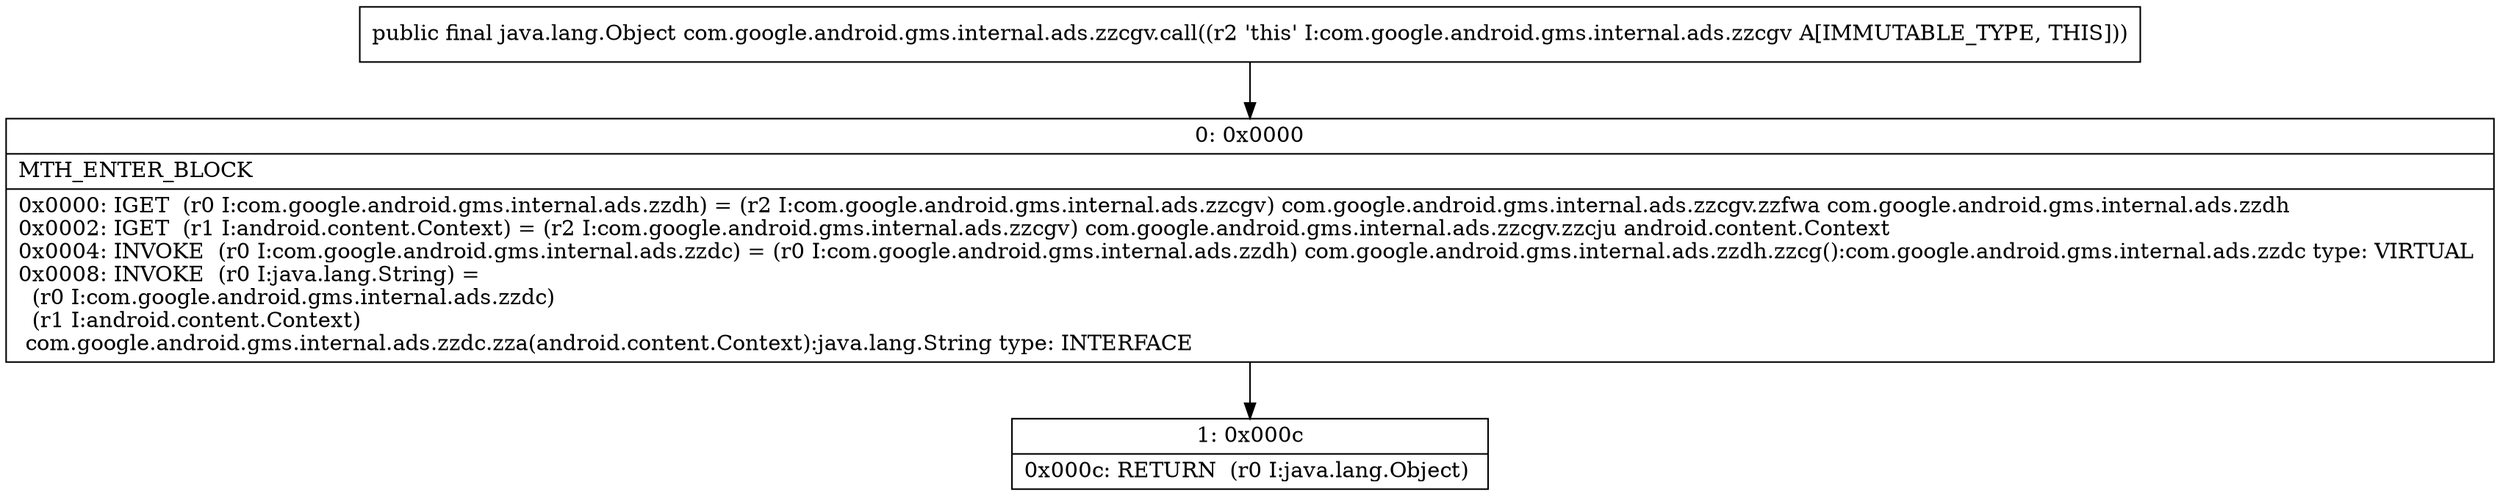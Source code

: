 digraph "CFG forcom.google.android.gms.internal.ads.zzcgv.call()Ljava\/lang\/Object;" {
Node_0 [shape=record,label="{0\:\ 0x0000|MTH_ENTER_BLOCK\l|0x0000: IGET  (r0 I:com.google.android.gms.internal.ads.zzdh) = (r2 I:com.google.android.gms.internal.ads.zzcgv) com.google.android.gms.internal.ads.zzcgv.zzfwa com.google.android.gms.internal.ads.zzdh \l0x0002: IGET  (r1 I:android.content.Context) = (r2 I:com.google.android.gms.internal.ads.zzcgv) com.google.android.gms.internal.ads.zzcgv.zzcju android.content.Context \l0x0004: INVOKE  (r0 I:com.google.android.gms.internal.ads.zzdc) = (r0 I:com.google.android.gms.internal.ads.zzdh) com.google.android.gms.internal.ads.zzdh.zzcg():com.google.android.gms.internal.ads.zzdc type: VIRTUAL \l0x0008: INVOKE  (r0 I:java.lang.String) = \l  (r0 I:com.google.android.gms.internal.ads.zzdc)\l  (r1 I:android.content.Context)\l com.google.android.gms.internal.ads.zzdc.zza(android.content.Context):java.lang.String type: INTERFACE \l}"];
Node_1 [shape=record,label="{1\:\ 0x000c|0x000c: RETURN  (r0 I:java.lang.Object) \l}"];
MethodNode[shape=record,label="{public final java.lang.Object com.google.android.gms.internal.ads.zzcgv.call((r2 'this' I:com.google.android.gms.internal.ads.zzcgv A[IMMUTABLE_TYPE, THIS])) }"];
MethodNode -> Node_0;
Node_0 -> Node_1;
}

